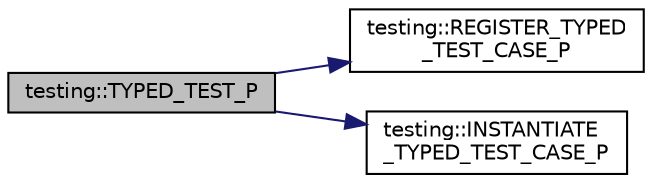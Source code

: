 digraph "testing::TYPED_TEST_P"
{
  edge [fontname="Helvetica",fontsize="10",labelfontname="Helvetica",labelfontsize="10"];
  node [fontname="Helvetica",fontsize="10",shape=record];
  rankdir="LR";
  Node1793 [label="testing::TYPED_TEST_P",height=0.2,width=0.4,color="black", fillcolor="grey75", style="filled", fontcolor="black"];
  Node1793 -> Node1794 [color="midnightblue",fontsize="10",style="solid",fontname="Helvetica"];
  Node1794 [label="testing::REGISTER_TYPED\l_TEST_CASE_P",height=0.2,width=0.4,color="black", fillcolor="white", style="filled",URL="$d0/d75/namespacetesting.html#a9fc96ebb1c0e7db169c4a5697c903f56"];
  Node1793 -> Node1795 [color="midnightblue",fontsize="10",style="solid",fontname="Helvetica"];
  Node1795 [label="testing::INSTANTIATE\l_TYPED_TEST_CASE_P",height=0.2,width=0.4,color="black", fillcolor="white", style="filled",URL="$d0/d75/namespacetesting.html#a111c1dea1140652727ab97ddc13eb045"];
}
